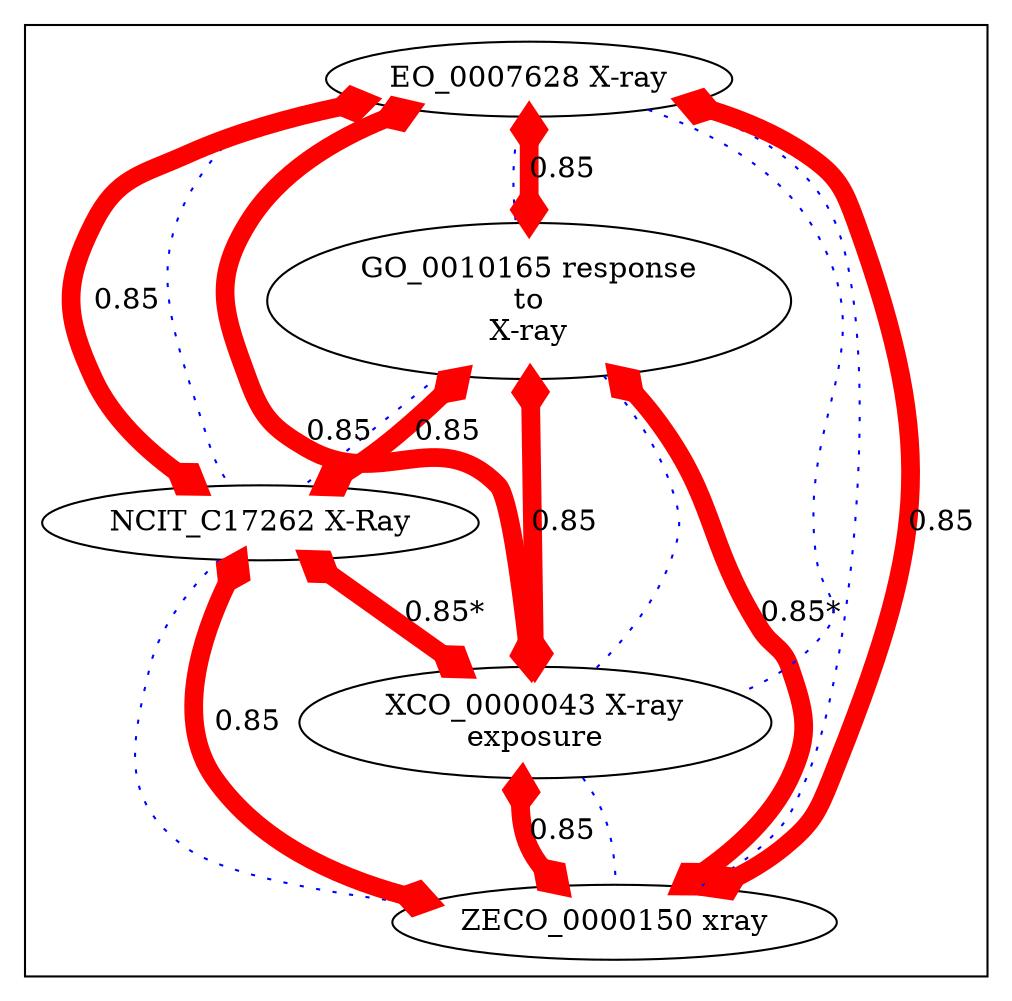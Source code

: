 digraph cliquegraph {
subgraph cluster_GO_0010165 {GO_0010165 [ label="GO_0010165 response
to
X-ray" ];
XCO_0000043 [ label="XCO_0000043 X-ray
exposure" ];
EO_0007628 [ label="EO_0007628 X-ray" ];
NCIT_C17262 [ label="NCIT_C17262 X-Ray" ];
ZECO_0000150 [ label="ZECO_0000150 xray" ];}
EO_0007628 -> NCIT_C17262 [ arrowhead = none, penwidth=1, color=blue, label="", style=dotted]

XCO_0000043 -> ZECO_0000150 [ arrowhead = none, penwidth=1, color=blue, label="", style=dotted]

EO_0007628 -> XCO_0000043 [ arrowhead = none, penwidth=1, color=blue, label="", style=dotted]

NCIT_C17262 -> ZECO_0000150 [ arrowhead = none, penwidth=1, color=blue, label="", style=dotted]

EO_0007628 -> GO_0010165 [ arrowhead = none, penwidth=1, color=blue, label="", style=dotted]

GO_0010165 -> XCO_0000043 [ arrowhead = none, penwidth=1, color=blue, label="", style=dotted]

GO_0010165 -> NCIT_C17262 [ arrowhead = none, penwidth=1, color=blue, label="", style=dotted]

EO_0007628 -> ZECO_0000150 [ arrowhead = none, penwidth=1, color=blue, label="", style=dotted]
NCIT_C17262 -> ZECO_0000150 [ arrowhead = ediamond, penwidth=9, color=red, label="0.85", style=solid, arrowtail=ediamond, dir=both]

GO_0010165 -> XCO_0000043 [ arrowhead = ediamond, penwidth=9, color=red, label="0.85", style=solid, arrowtail=ediamond, dir=both]

NCIT_C17262 -> XCO_0000043 [ arrowhead = ediamond, penwidth=9, color=red, label="0.85*", style=solid, arrowtail=ediamond, dir=both]

GO_0010165 -> ZECO_0000150 [ arrowhead = ediamond, penwidth=9, color=red, label="0.85*", style=solid, arrowtail=ediamond, dir=both]

EO_0007628 -> GO_0010165 [ arrowhead = ediamond, penwidth=9, color=red, label="0.85", style=solid, arrowtail=ediamond, dir=both]

EO_0007628 -> ZECO_0000150 [ arrowhead = ediamond, penwidth=9, color=red, label="0.85", style=solid, arrowtail=ediamond, dir=both]

XCO_0000043 -> ZECO_0000150 [ arrowhead = ediamond, penwidth=9, color=red, label="0.85", style=solid, arrowtail=ediamond, dir=both]

EO_0007628 -> XCO_0000043 [ arrowhead = ediamond, penwidth=9, color=red, label="0.85", style=solid, arrowtail=ediamond, dir=both]

GO_0010165 -> NCIT_C17262 [ arrowhead = ediamond, penwidth=9, color=red, label="0.85", style=solid, arrowtail=ediamond, dir=both]

EO_0007628 -> NCIT_C17262 [ arrowhead = ediamond, penwidth=9, color=red, label="0.85", style=solid, arrowtail=ediamond, dir=both]
}